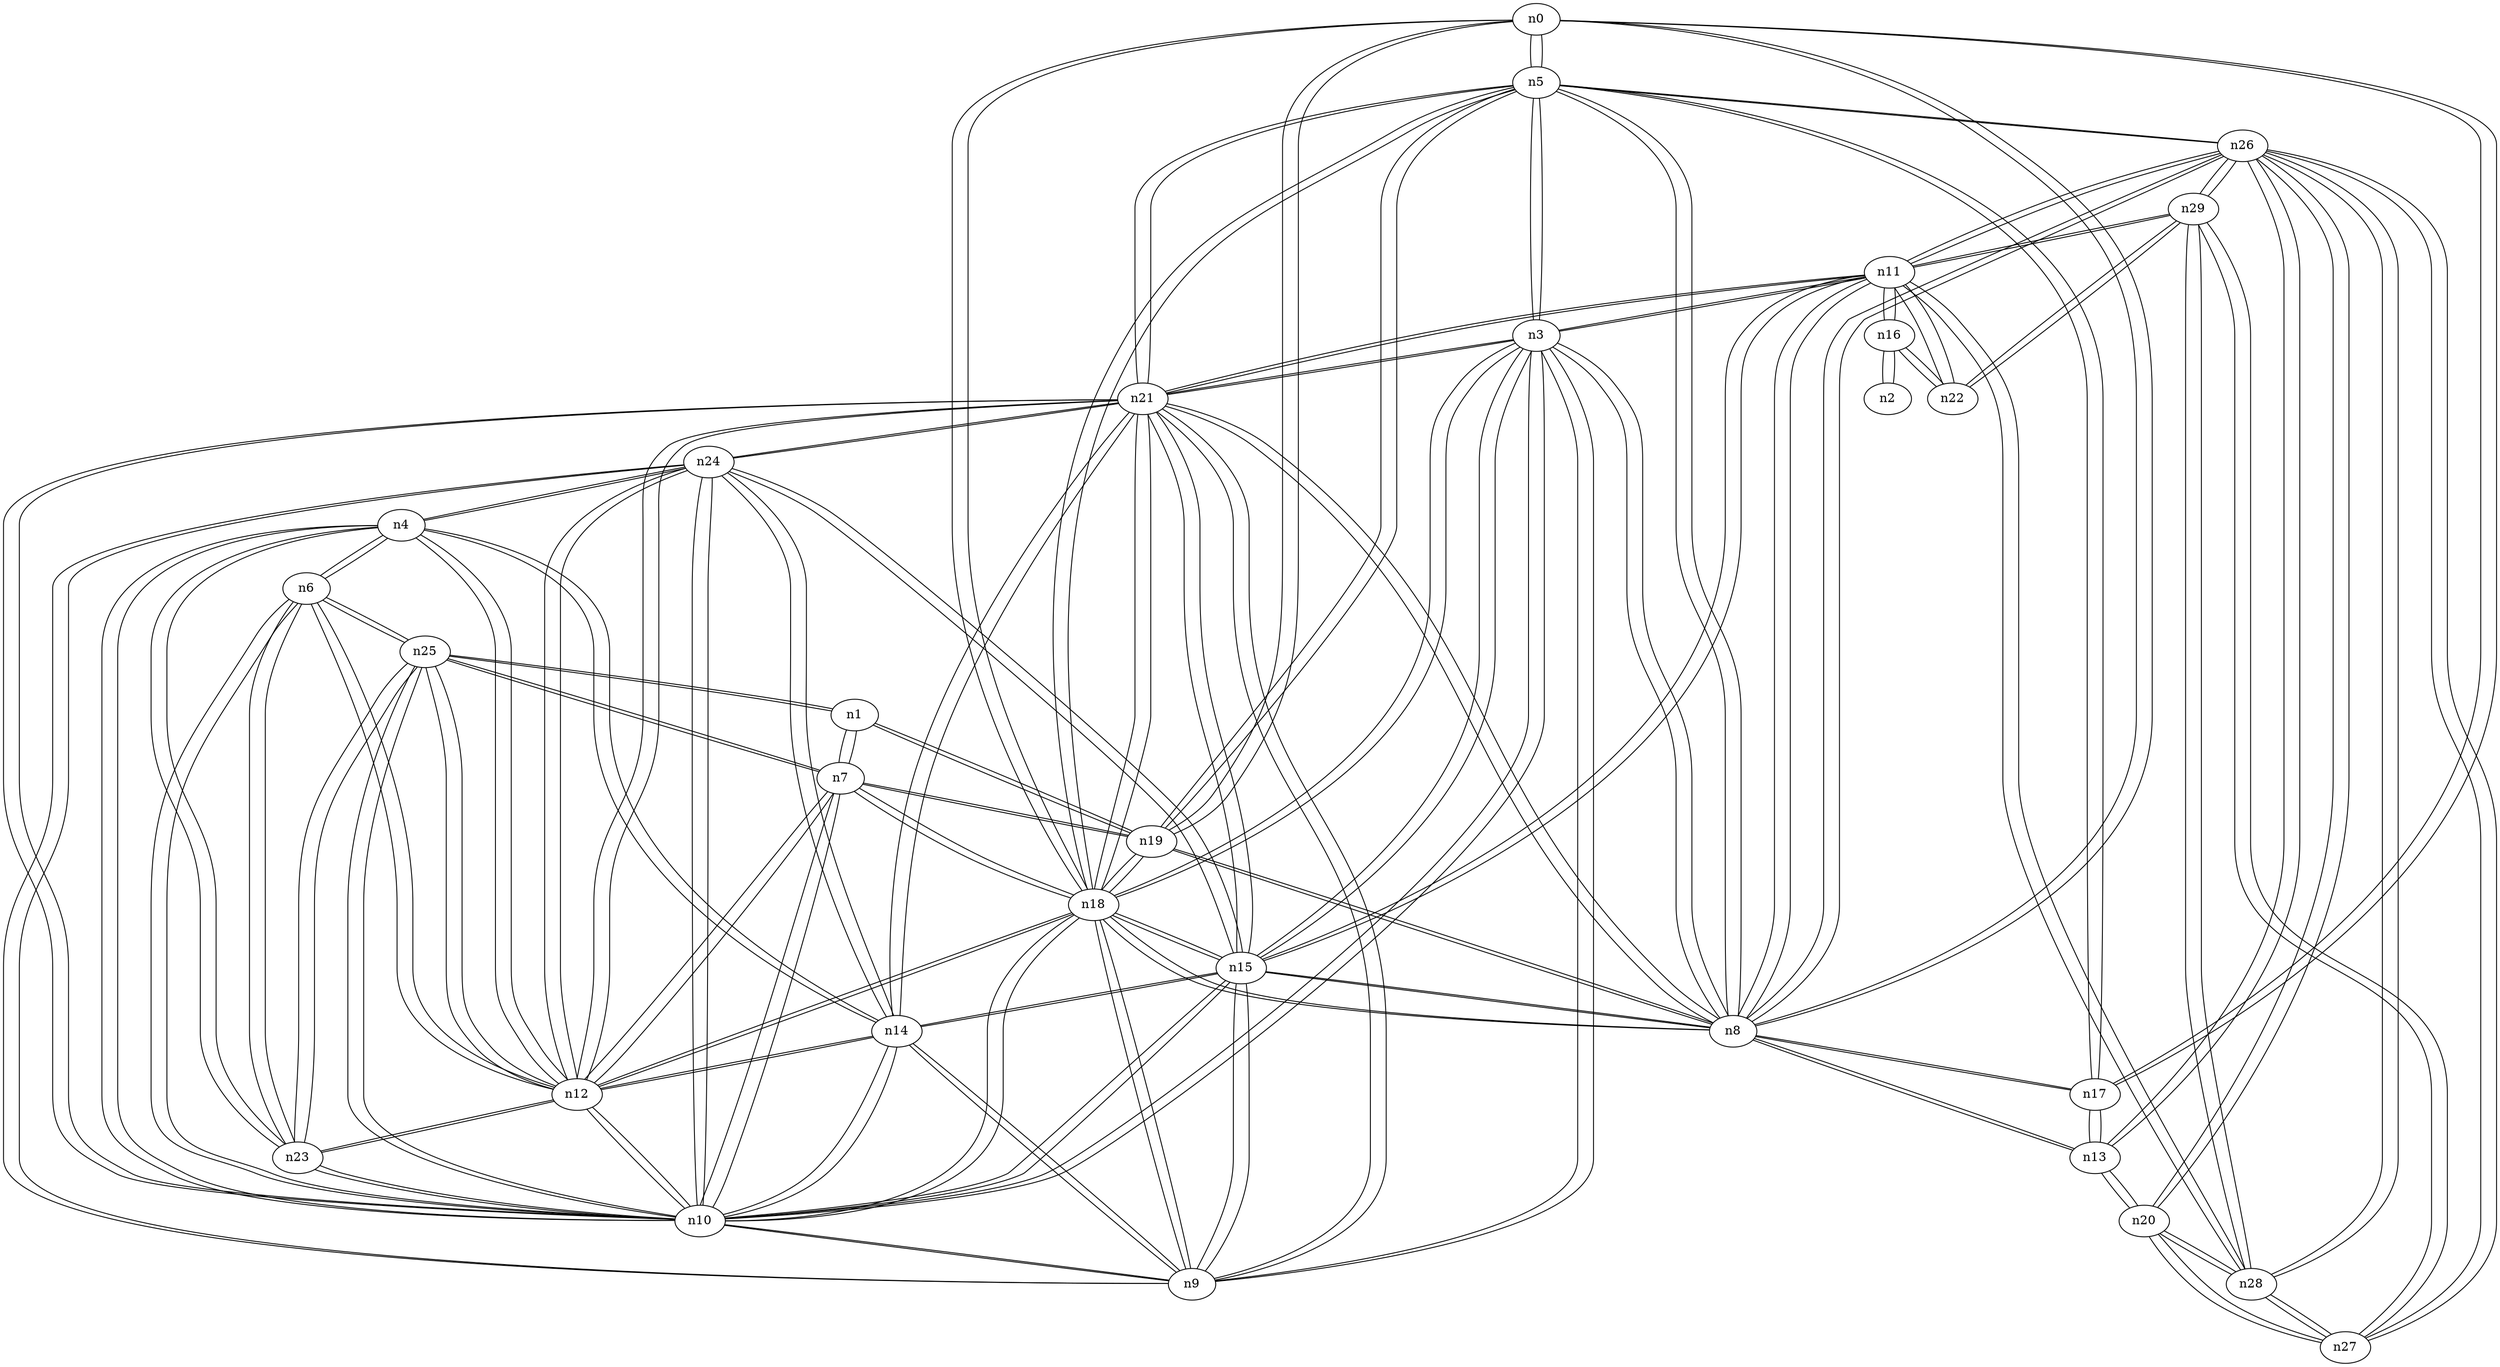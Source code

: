 graph {
n0;
n1;
n2;
n3;
n4;
n5;
n6;
n7;
n8;
n9;
n10;
n11;
n12;
n13;
n14;
n15;
n16;
n17;
n18;
n19;
n20;
n21;
n22;
n23;
n24;
n25;
n26;
n27;
n28;
n29;
n0 -- n18;
n0 -- n17;
n0 -- n8;
n0 -- n5;
n0 -- n19;
n1 -- n25;
n1 -- n7;
n1 -- n19;
n2 -- n16;
n3 -- n15;
n3 -- n18;
n3 -- n8;
n3 -- n5;
n3 -- n9;
n3 -- n11;
n3 -- n10;
n3 -- n21;
n4 -- n24;
n4 -- n12;
n4 -- n23;
n4 -- n14;
n4 -- n6;
n4 -- n10;
n5 -- n18;
n5 -- n0;
n5 -- n17;
n5 -- n3;
n5 -- n8;
n5 -- n26;
n5 -- n21;
n5 -- n19;
n6 -- n12;
n6 -- n4;
n6 -- n23;
n6 -- n25;
n6 -- n10;
n7 -- n12;
n7 -- n18;
n7 -- n25;
n7 -- n10;
n7 -- n1;
n7 -- n19;
n8 -- n15;
n8 -- n18;
n8 -- n0;
n8 -- n17;
n8 -- n3;
n8 -- n5;
n8 -- n11;
n8 -- n26;
n8 -- n21;
n8 -- n13;
n8 -- n19;
n9 -- n15;
n9 -- n24;
n9 -- n18;
n9 -- n3;
n9 -- n14;
n9 -- n10;
n9 -- n21;
n10 -- n15;
n10 -- n18;
n10 -- n14;
n10 -- n6;
n10 -- n24;
n10 -- n12;
n10 -- n4;
n10 -- n3;
n10 -- n23;
n10 -- n9;
n10 -- n25;
n10 -- n7;
n10 -- n21;
n11 -- n15;
n11 -- n28;
n11 -- n29;
n11 -- n3;
n11 -- n8;
n11 -- n16;
n11 -- n26;
n11 -- n21;
n11 -- n22;
n12 -- n24;
n12 -- n4;
n12 -- n18;
n12 -- n23;
n12 -- n14;
n12 -- n25;
n12 -- n6;
n12 -- n7;
n12 -- n10;
n12 -- n21;
n13 -- n20;
n13 -- n17;
n13 -- n8;
n13 -- n26;
n14 -- n15;
n14 -- n24;
n14 -- n12;
n14 -- n4;
n14 -- n9;
n14 -- n10;
n14 -- n21;
n15 -- n24;
n15 -- n18;
n15 -- n3;
n15 -- n8;
n15 -- n14;
n15 -- n9;
n15 -- n11;
n15 -- n10;
n15 -- n21;
n16 -- n11;
n16 -- n22;
n16 -- n2;
n17 -- n0;
n17 -- n8;
n17 -- n5;
n17 -- n13;
n18 -- n15;
n18 -- n12;
n18 -- n0;
n18 -- n3;
n18 -- n8;
n18 -- n5;
n18 -- n9;
n18 -- n7;
n18 -- n10;
n18 -- n21;
n18 -- n19;
n19 -- n18;
n19 -- n0;
n19 -- n8;
n19 -- n5;
n19 -- n7;
n19 -- n1;
n20 -- n27;
n20 -- n28;
n20 -- n26;
n20 -- n13;
n21 -- n15;
n21 -- n24;
n21 -- n12;
n21 -- n18;
n21 -- n3;
n21 -- n8;
n21 -- n14;
n21 -- n5;
n21 -- n9;
n21 -- n11;
n21 -- n10;
n22 -- n29;
n22 -- n16;
n22 -- n11;
n23 -- n12;
n23 -- n4;
n23 -- n25;
n23 -- n6;
n23 -- n10;
n24 -- n15;
n24 -- n12;
n24 -- n4;
n24 -- n14;
n24 -- n9;
n24 -- n10;
n24 -- n21;
n25 -- n12;
n25 -- n23;
n25 -- n6;
n25 -- n7;
n25 -- n10;
n25 -- n1;
n26 -- n20;
n26 -- n27;
n26 -- n28;
n26 -- n29;
n26 -- n8;
n26 -- n5;
n26 -- n11;
n26 -- n13;
n27 -- n20;
n27 -- n28;
n27 -- n29;
n27 -- n26;
n28 -- n20;
n28 -- n27;
n28 -- n29;
n28 -- n11;
n28 -- n26;
n29 -- n27;
n29 -- n28;
n29 -- n11;
n29 -- n26;
n29 -- n22;
}
